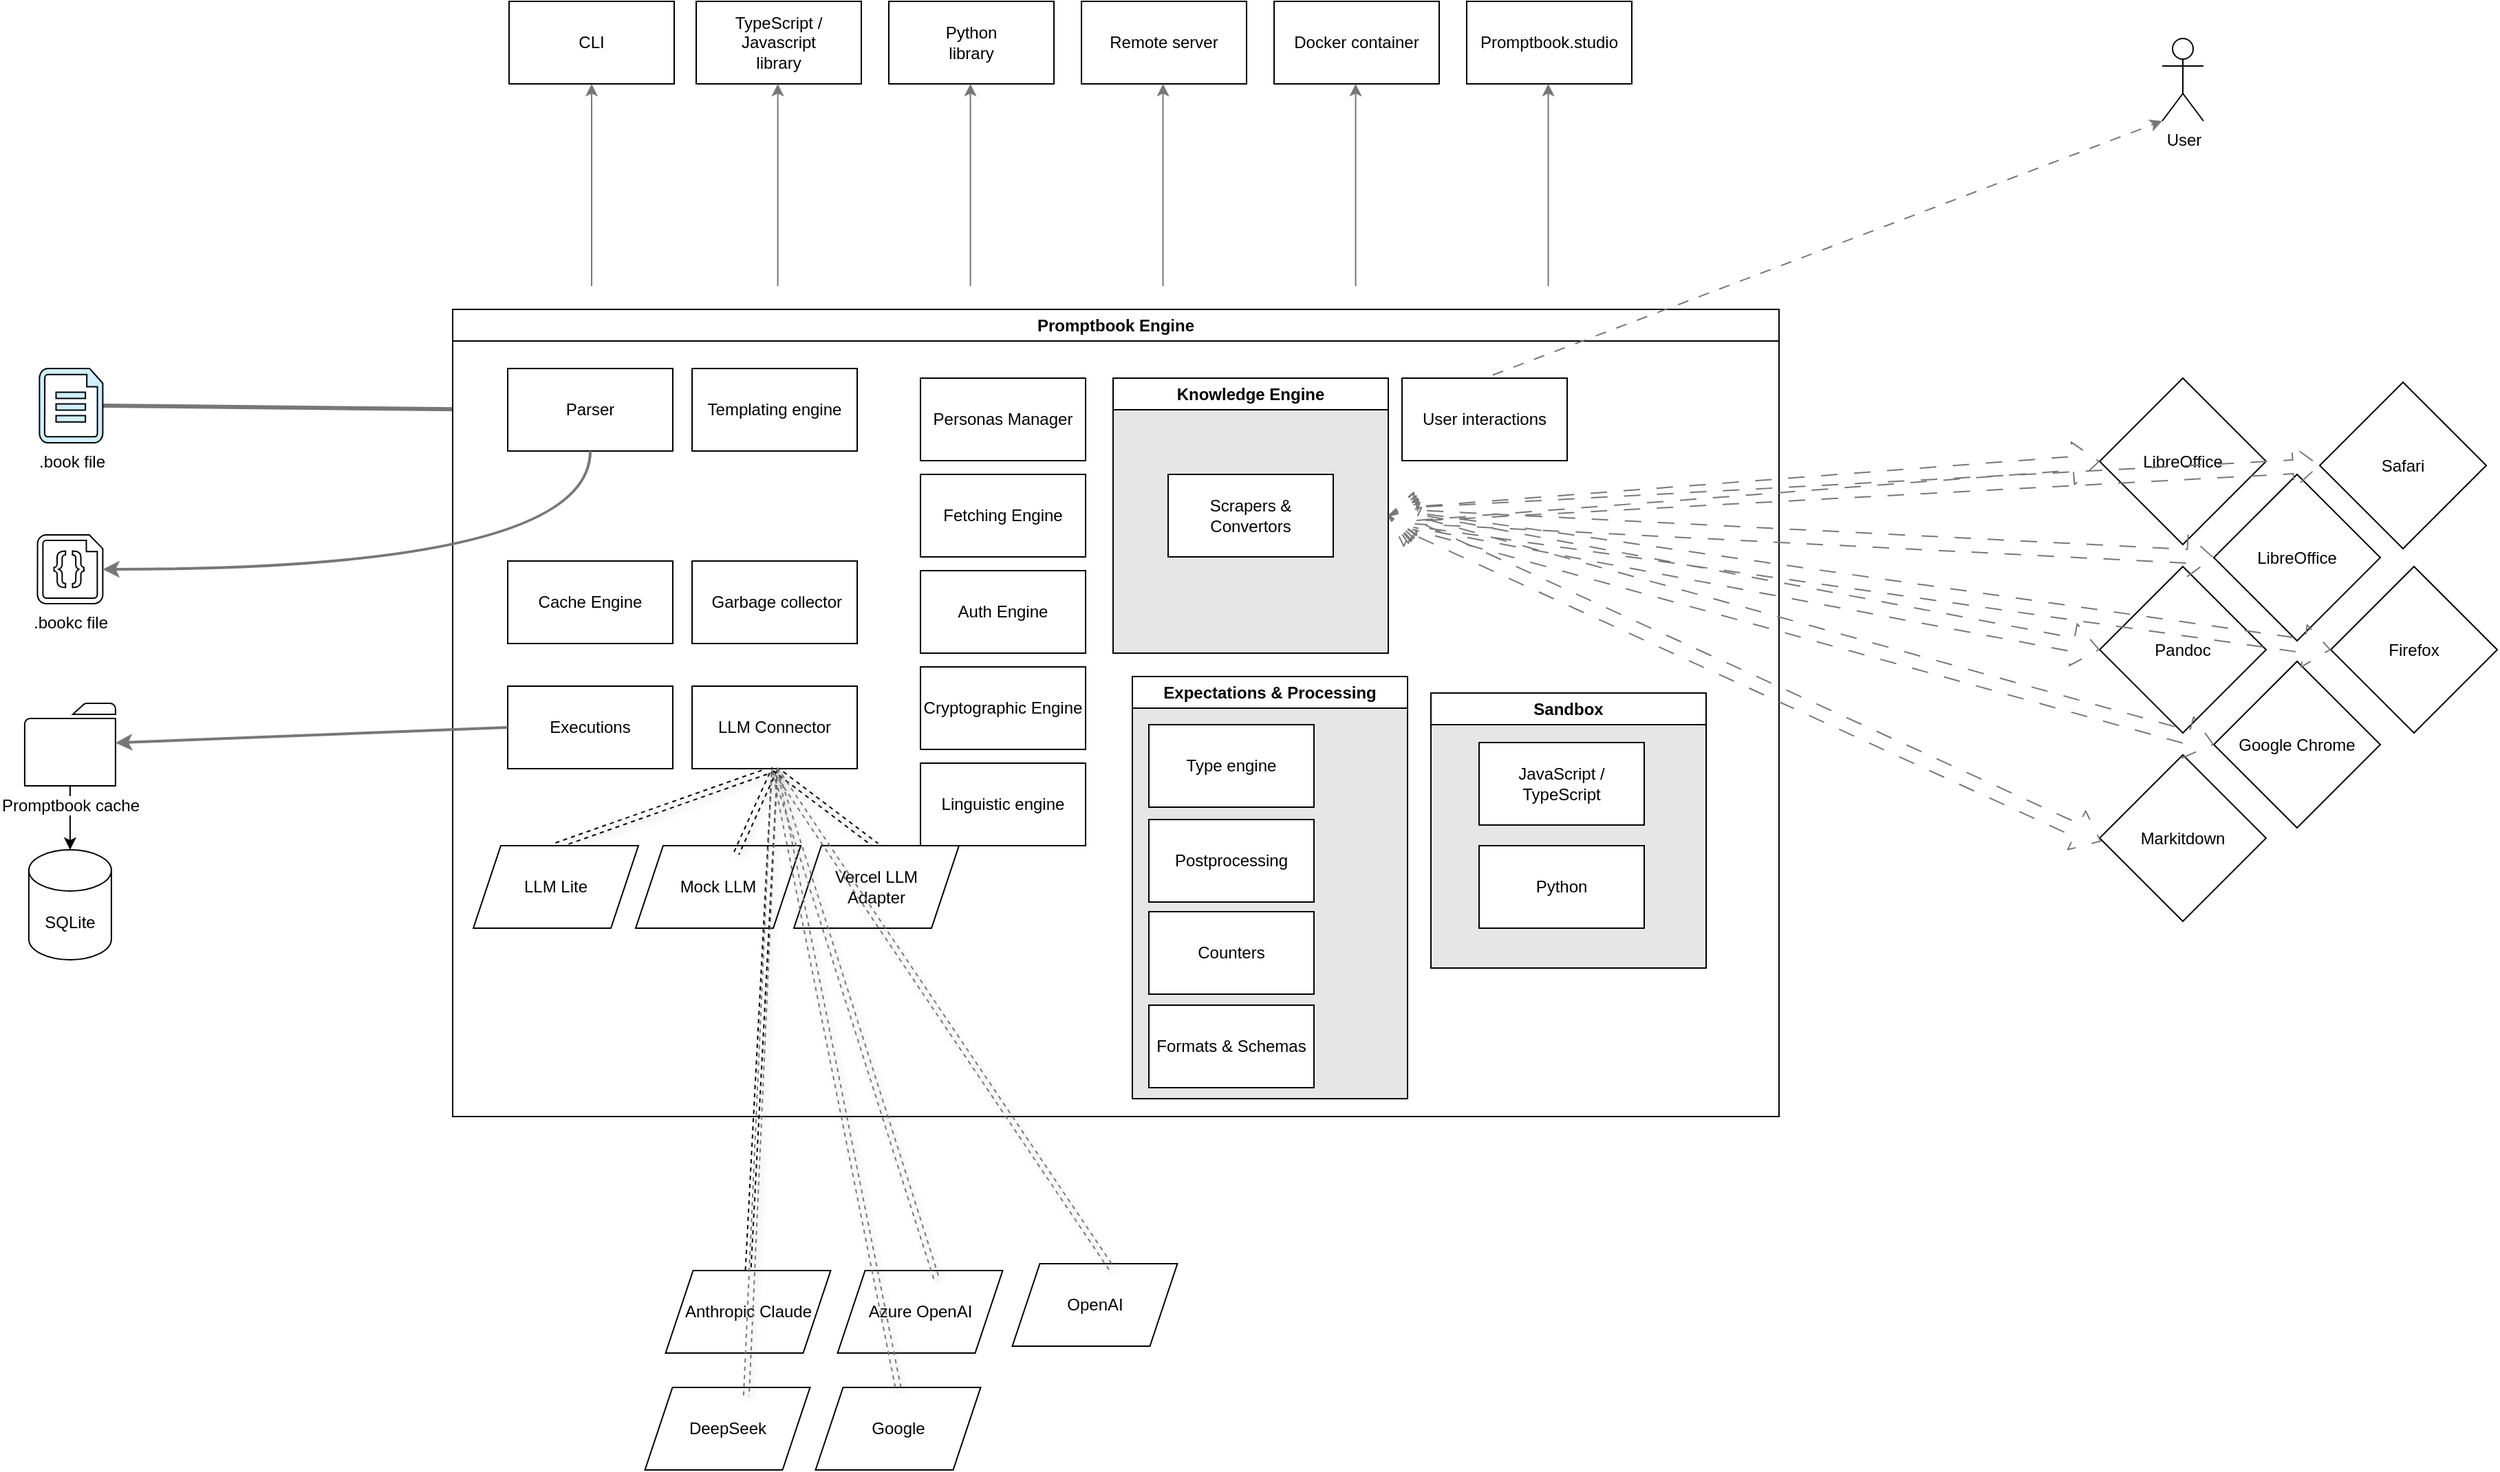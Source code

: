 <mxfile scale="1" border="0" disableSvgWarning="true" linkTarget="_blank">
    <diagram name="Page-1" id="zo4WBBcyATChdUDADUly">
        <mxGraphModel dx="1649" dy="899" grid="1" gridSize="10" guides="1" tooltips="1" connect="1" arrows="1" fold="1" page="0" pageScale="1" pageWidth="850" pageHeight="1100" math="0" shadow="0">
            <root>
                <mxCell id="0"/>
                <mxCell id="1" parent="0"/>
                <mxCell id="4" value=".bookc file" style="verticalLabelPosition=bottom;html=1;verticalAlign=top;align=center;shape=mxgraph.azure.code_file;pointerEvents=1;strokeColor=default;fillColor=#FFFFFF;labelBackgroundColor=default;" parent="1" vertex="1">
                    <mxGeometry x="-120.8" y="301" width="47.5" height="50" as="geometry"/>
                </mxCell>
                <mxCell id="91" style="edgeStyle=none;html=1;exitX=1;exitY=0.5;exitDx=0;exitDy=0;exitPerimeter=0;entryX=0;entryY=0.5;entryDx=0;entryDy=0;strokeWidth=3;strokeColor=#777777;" parent="1" source="5" target="9" edge="1">
                    <mxGeometry relative="1" as="geometry"/>
                </mxCell>
                <mxCell id="5" value=".book file" style="verticalLabelPosition=bottom;html=1;verticalAlign=top;align=center;strokeColor=#000000;fillColor=#CEF0FF;shape=mxgraph.azure.cloud_services_configuration_file;pointerEvents=1;labelBackgroundColor=default;" parent="1" vertex="1">
                    <mxGeometry x="-119.3" y="180" width="46" height="54" as="geometry"/>
                </mxCell>
                <mxCell id="112" value="" style="edgeStyle=none;html=1;labelBackgroundColor=default;" edge="1" parent="1" source="6" target="10">
                    <mxGeometry relative="1" as="geometry"/>
                </mxCell>
                <mxCell id="6" value="Promptbook cache" style="pointerEvents=1;shadow=0;dashed=0;html=1;strokeColor=default;fillColor=default;labelPosition=center;verticalLabelPosition=bottom;verticalAlign=top;outlineConnect=0;align=center;shape=mxgraph.office.concepts.folder;labelBackgroundColor=default;" parent="1" vertex="1">
                    <mxGeometry x="-130.05" y="423.5" width="66" height="60" as="geometry"/>
                </mxCell>
                <mxCell id="10" value="SQLite" style="shape=cylinder3;whiteSpace=wrap;html=1;boundedLbl=1;backgroundOutline=1;size=15;labelBackgroundColor=default;" parent="1" vertex="1">
                    <mxGeometry x="-127.05" y="530" width="60" height="80" as="geometry"/>
                </mxCell>
                <mxCell id="15" value="Promptbook Engine" style="swimlane;whiteSpace=wrap;html=1;fillStyle=solid;gradientColor=none;swimlaneFillColor=default;" parent="1" vertex="1">
                    <mxGeometry x="181" y="137" width="964" height="587" as="geometry"/>
                </mxCell>
                <mxCell id="9" value="Parser" style="rounded=0;whiteSpace=wrap;html=1;" parent="15" vertex="1">
                    <mxGeometry x="40" y="43" width="120" height="60" as="geometry"/>
                </mxCell>
                <mxCell id="99" style="html=1;exitX=0.5;exitY=1;exitDx=0;exitDy=0;entryX=0.5;entryY=0;entryDx=0;entryDy=0;dashed=1;shape=link;flowAnimation=1;shadow=1;" parent="15" source="11" target="79" edge="1">
                    <mxGeometry relative="1" as="geometry"/>
                </mxCell>
                <mxCell id="101" style="html=1;exitX=0.5;exitY=1;exitDx=0;exitDy=0;entryX=0.5;entryY=0;entryDx=0;entryDy=0;dashed=1;shape=link;flowAnimation=1;shadow=1;" parent="15" source="11" target="82" edge="1">
                    <mxGeometry relative="1" as="geometry"/>
                </mxCell>
                <mxCell id="11" value="LLM Connector" style="rounded=0;whiteSpace=wrap;html=1;" parent="15" vertex="1">
                    <mxGeometry x="174" y="274" width="120" height="60" as="geometry"/>
                </mxCell>
                <mxCell id="38" value="Knowledge Engine" style="swimlane;whiteSpace=wrap;html=1;swimlaneFillColor=#E6E6E6;" parent="15" vertex="1">
                    <mxGeometry x="480" y="50" width="200" height="200" as="geometry"/>
                </mxCell>
                <mxCell id="35" value="Scrapers &amp;amp; Convertors" style="rounded=0;whiteSpace=wrap;html=1;labelBackgroundColor=none;" parent="38" vertex="1">
                    <mxGeometry x="40" y="70" width="120" height="60" as="geometry"/>
                </mxCell>
                <mxCell id="40" value="Personas Manager" style="rounded=0;whiteSpace=wrap;html=1;" parent="15" vertex="1">
                    <mxGeometry x="340" y="50" width="120" height="60" as="geometry"/>
                </mxCell>
                <mxCell id="42" value="Fetching Engine" style="rounded=0;whiteSpace=wrap;html=1;" parent="15" vertex="1">
                    <mxGeometry x="340" y="120" width="120" height="60" as="geometry"/>
                </mxCell>
                <mxCell id="43" value="Auth Engine" style="rounded=0;whiteSpace=wrap;html=1;" parent="15" vertex="1">
                    <mxGeometry x="340" y="190" width="120" height="60" as="geometry"/>
                </mxCell>
                <mxCell id="44" value="Cryptographic Engine" style="rounded=0;whiteSpace=wrap;html=1;" parent="15" vertex="1">
                    <mxGeometry x="340" y="260" width="120" height="60" as="geometry"/>
                </mxCell>
                <mxCell id="45" value="Linguistic engine" style="rounded=0;whiteSpace=wrap;html=1;" parent="15" vertex="1">
                    <mxGeometry x="340" y="330" width="120" height="60" as="geometry"/>
                </mxCell>
                <mxCell id="47" value="Cache Engine" style="rounded=0;whiteSpace=wrap;html=1;" parent="15" vertex="1">
                    <mxGeometry x="40" y="183" width="120" height="60" as="geometry"/>
                </mxCell>
                <mxCell id="48" value="&amp;nbsp;Garbage collector" style="rounded=0;whiteSpace=wrap;html=1;" parent="15" vertex="1">
                    <mxGeometry x="174" y="183" width="120" height="60" as="geometry"/>
                </mxCell>
                <mxCell id="49" value="Templating engine" style="rounded=0;whiteSpace=wrap;html=1;" parent="15" vertex="1">
                    <mxGeometry x="174" y="43" width="120" height="60" as="geometry"/>
                </mxCell>
                <mxCell id="51" value="User interactions" style="rounded=0;whiteSpace=wrap;html=1;" parent="15" vertex="1">
                    <mxGeometry x="690" y="50" width="120" height="60" as="geometry"/>
                </mxCell>
                <mxCell id="53" value="Sandbox" style="swimlane;whiteSpace=wrap;html=1;swimlaneFillColor=#E6E6E6;" parent="15" vertex="1">
                    <mxGeometry x="711" y="279" width="200" height="200" as="geometry"/>
                </mxCell>
                <mxCell id="52" value="JavaScript / TypeScript" style="rounded=0;whiteSpace=wrap;html=1;" parent="53" vertex="1">
                    <mxGeometry x="35" y="36" width="120" height="60" as="geometry"/>
                </mxCell>
                <mxCell id="55" value="Python" style="rounded=0;whiteSpace=wrap;html=1;" parent="53" vertex="1">
                    <mxGeometry x="35" y="111" width="120" height="60" as="geometry"/>
                </mxCell>
                <mxCell id="79" value="LLM Lite" style="shape=parallelogram;perimeter=parallelogramPerimeter;whiteSpace=wrap;html=1;fixedSize=1;" parent="15" vertex="1">
                    <mxGeometry x="15" y="390" width="120" height="60" as="geometry"/>
                </mxCell>
                <mxCell id="80" value="Mock LLM" style="shape=parallelogram;perimeter=parallelogramPerimeter;whiteSpace=wrap;html=1;fixedSize=1;" parent="15" vertex="1">
                    <mxGeometry x="133" y="390" width="120" height="60" as="geometry"/>
                </mxCell>
                <mxCell id="82" value="Vercel LLM&lt;br&gt;Adapter" style="shape=parallelogram;perimeter=parallelogramPerimeter;whiteSpace=wrap;html=1;fixedSize=1;" parent="15" vertex="1">
                    <mxGeometry x="248" y="390" width="120" height="60" as="geometry"/>
                </mxCell>
                <mxCell id="84" value="Expectations &amp;amp; Processing" style="swimlane;whiteSpace=wrap;html=1;swimlaneFillColor=#E6E6E6;" parent="15" vertex="1">
                    <mxGeometry x="494" y="267" width="200" height="307" as="geometry"/>
                </mxCell>
                <mxCell id="46" value="Type engine" style="rounded=0;whiteSpace=wrap;html=1;" parent="84" vertex="1">
                    <mxGeometry x="12" y="35" width="120" height="60" as="geometry"/>
                </mxCell>
                <mxCell id="87" value="Postprocessing" style="rounded=0;whiteSpace=wrap;html=1;" parent="84" vertex="1">
                    <mxGeometry x="12" y="104" width="120" height="60" as="geometry"/>
                </mxCell>
                <mxCell id="88" value="Counters" style="rounded=0;whiteSpace=wrap;html=1;" parent="84" vertex="1">
                    <mxGeometry x="12" y="171" width="120" height="60" as="geometry"/>
                </mxCell>
                <mxCell id="89" value="Formats &amp;amp; Schemas" style="rounded=0;whiteSpace=wrap;html=1;" parent="84" vertex="1">
                    <mxGeometry x="12" y="239" width="120" height="60" as="geometry"/>
                </mxCell>
                <mxCell id="93" value="Executions" style="rounded=0;whiteSpace=wrap;html=1;" parent="15" vertex="1">
                    <mxGeometry x="40" y="274" width="120" height="60" as="geometry"/>
                </mxCell>
                <mxCell id="100" style="html=1;exitX=0.5;exitY=1;exitDx=0;exitDy=0;entryX=0.61;entryY=0.095;entryDx=0;entryDy=0;entryPerimeter=0;dashed=1;shape=link;flowAnimation=1;shadow=1;" parent="15" source="11" target="80" edge="1">
                    <mxGeometry relative="1" as="geometry"/>
                </mxCell>
                <mxCell id="18" value="Anthropic Claude" style="shape=parallelogram;perimeter=parallelogramPerimeter;whiteSpace=wrap;html=1;fixedSize=1;" parent="1" vertex="1">
                    <mxGeometry x="335.75" y="836" width="120" height="60" as="geometry"/>
                </mxCell>
                <mxCell id="20" value="LibreOffice" style="rhombus;whiteSpace=wrap;html=1;" parent="1" vertex="1">
                    <mxGeometry x="1378" y="187" width="121" height="121" as="geometry"/>
                </mxCell>
                <mxCell id="23" value="TypeScript /&lt;br&gt;Javascript&lt;br&gt;library" style="rounded=0;whiteSpace=wrap;html=1;" parent="1" vertex="1">
                    <mxGeometry x="358" y="-87" width="120" height="60" as="geometry"/>
                </mxCell>
                <mxCell id="24" value="Python&lt;br&gt;library" style="rounded=0;whiteSpace=wrap;html=1;" parent="1" vertex="1">
                    <mxGeometry x="498" y="-87" width="120" height="60" as="geometry"/>
                </mxCell>
                <mxCell id="25" value="Remote server" style="rounded=0;whiteSpace=wrap;html=1;" parent="1" vertex="1">
                    <mxGeometry x="638" y="-87" width="120" height="60" as="geometry"/>
                </mxCell>
                <mxCell id="26" value="Docker container" style="rounded=0;whiteSpace=wrap;html=1;" parent="1" vertex="1">
                    <mxGeometry x="778" y="-87" width="120" height="60" as="geometry"/>
                </mxCell>
                <UserObject label="Promptbook.studio" link="https://promptbook.studio/" id="27">
                    <mxCell style="rounded=0;whiteSpace=wrap;html=1;" parent="1" vertex="1">
                        <mxGeometry x="918" y="-87" width="120" height="60" as="geometry"/>
                    </mxCell>
                </UserObject>
                <mxCell id="36" style="html=1;entryX=0;entryY=0.5;entryDx=0;entryDy=0;strokeColor=#777777;rounded=1;shape=flexArrow;exitX=1;exitY=0.5;exitDx=0;exitDy=0;endArrow=block;startArrow=block;dashed=1;dashPattern=12 12;flowAnimation=1;" parent="1" source="38" target="20" edge="1">
                    <mxGeometry relative="1" as="geometry">
                        <mxPoint x="933" y="307" as="sourcePoint"/>
                    </mxGeometry>
                </mxCell>
                <mxCell id="50" value="User" style="shape=umlActor;verticalLabelPosition=bottom;verticalAlign=top;html=1;outlineConnect=0;labelBackgroundColor=default;textShadow=0;" parent="1" vertex="1">
                    <mxGeometry x="1423.5" y="-60" width="30" height="60" as="geometry"/>
                </mxCell>
                <mxCell id="56" style="edgeStyle=none;html=1;entryX=0.5;entryY=1;entryDx=0;entryDy=0;shadow=0;flowAnimation=0;jumpStyle=none;fillColor=#dae8fc;strokeColor=#777777;" parent="1" edge="1" target="57">
                    <mxGeometry relative="1" as="geometry">
                        <mxPoint x="282" y="103" as="targetPoint"/>
                        <mxPoint x="282" y="120" as="sourcePoint"/>
                    </mxGeometry>
                </mxCell>
                <mxCell id="57" value="CLI" style="rounded=0;whiteSpace=wrap;html=1;" parent="1" vertex="1">
                    <mxGeometry x="222" y="-87" width="120" height="60" as="geometry"/>
                </mxCell>
                <mxCell id="58" style="edgeStyle=none;html=1;exitX=0.5;exitY=0;exitDx=0;exitDy=0;entryX=0;entryY=1;entryDx=0;entryDy=0;entryPerimeter=0;flowAnimation=1;strokeColor=#777777;" parent="1" source="51" target="50" edge="1">
                    <mxGeometry relative="1" as="geometry"/>
                </mxCell>
                <mxCell id="62" value="Pandoc" style="rhombus;whiteSpace=wrap;html=1;" parent="1" vertex="1">
                    <mxGeometry x="1378" y="324" width="121" height="121" as="geometry"/>
                </mxCell>
                <mxCell id="63" value="Markitdown" style="rhombus;whiteSpace=wrap;html=1;" parent="1" vertex="1">
                    <mxGeometry x="1378" y="461" width="121" height="121" as="geometry"/>
                </mxCell>
                <mxCell id="64" value="LibreOffice" style="rhombus;whiteSpace=wrap;html=1;" parent="1" vertex="1">
                    <mxGeometry x="1461" y="257" width="121" height="121" as="geometry"/>
                </mxCell>
                <mxCell id="65" value="Google Chrome" style="rhombus;whiteSpace=wrap;html=1;" parent="1" vertex="1">
                    <mxGeometry x="1461" y="393" width="121" height="121" as="geometry"/>
                </mxCell>
                <mxCell id="66" value="Firefox" style="rhombus;whiteSpace=wrap;html=1;" parent="1" vertex="1">
                    <mxGeometry x="1546" y="324" width="121" height="121" as="geometry"/>
                </mxCell>
                <mxCell id="67" value="Safari" style="rhombus;whiteSpace=wrap;html=1;" parent="1" vertex="1">
                    <mxGeometry x="1538" y="190" width="121" height="121" as="geometry"/>
                </mxCell>
                <mxCell id="68" style="html=1;exitX=1;exitY=0.5;exitDx=0;exitDy=0;entryX=0;entryY=0.5;entryDx=0;entryDy=0;shape=flexArrow;endArrow=block;startArrow=block;dashed=1;dashPattern=12 12;flowAnimation=1;strokeColor=#777777;" parent="1" source="38" target="64" edge="1">
                    <mxGeometry relative="1" as="geometry"/>
                </mxCell>
                <mxCell id="69" style="html=1;exitX=1;exitY=0.5;exitDx=0;exitDy=0;entryX=0;entryY=0.5;entryDx=0;entryDy=0;shape=flexArrow;endArrow=block;startArrow=block;dashed=1;dashPattern=12 12;flowAnimation=1;strokeColor=#777777;" parent="1" source="38" target="67" edge="1">
                    <mxGeometry relative="1" as="geometry"/>
                </mxCell>
                <mxCell id="70" style="html=1;exitX=1;exitY=0.5;exitDx=0;exitDy=0;entryX=0;entryY=0.5;entryDx=0;entryDy=0;shape=flexArrow;endArrow=block;startArrow=block;dashed=1;dashPattern=12 12;flowAnimation=1;strokeColor=#777777;" parent="1" source="38" target="66" edge="1">
                    <mxGeometry relative="1" as="geometry"/>
                </mxCell>
                <mxCell id="71" style="html=1;exitX=1;exitY=0.5;exitDx=0;exitDy=0;entryX=0;entryY=0.5;entryDx=0;entryDy=0;shape=flexArrow;endArrow=block;startArrow=block;dashed=1;dashPattern=12 12;flowAnimation=1;strokeColor=#777777;" parent="1" source="38" target="62" edge="1">
                    <mxGeometry relative="1" as="geometry"/>
                </mxCell>
                <mxCell id="72" style="html=1;exitX=1;exitY=0.5;exitDx=0;exitDy=0;entryX=0;entryY=0.5;entryDx=0;entryDy=0;shape=flexArrow;endArrow=block;startArrow=block;dashed=1;dashPattern=12 12;flowAnimation=1;strokeColor=#777777;" parent="1" source="38" target="65" edge="1">
                    <mxGeometry relative="1" as="geometry"/>
                </mxCell>
                <mxCell id="73" style="html=1;exitX=1;exitY=0.5;exitDx=0;exitDy=0;entryX=0.009;entryY=0.52;entryDx=0;entryDy=0;entryPerimeter=0;shape=flexArrow;endArrow=block;startArrow=block;dashed=1;dashPattern=12 12;flowAnimation=1;strokeColor=#777777;" parent="1" source="38" target="63" edge="1">
                    <mxGeometry relative="1" as="geometry"/>
                </mxCell>
                <mxCell id="74" value="Azure OpenAI" style="shape=parallelogram;perimeter=parallelogramPerimeter;whiteSpace=wrap;html=1;fixedSize=1;" parent="1" vertex="1">
                    <mxGeometry x="460.75" y="836" width="120" height="60" as="geometry"/>
                </mxCell>
                <mxCell id="76" value="OpenAI" style="shape=parallelogram;perimeter=parallelogramPerimeter;whiteSpace=wrap;html=1;fixedSize=1;" parent="1" vertex="1">
                    <mxGeometry x="587.75" y="831" width="120" height="60" as="geometry"/>
                </mxCell>
                <mxCell id="77" value="DeepSeek" style="shape=parallelogram;perimeter=parallelogramPerimeter;whiteSpace=wrap;html=1;fixedSize=1;" parent="1" vertex="1">
                    <mxGeometry x="320.75" y="921" width="120" height="60" as="geometry"/>
                </mxCell>
                <mxCell id="78" value="Google" style="shape=parallelogram;perimeter=parallelogramPerimeter;whiteSpace=wrap;html=1;fixedSize=1;" parent="1" vertex="1">
                    <mxGeometry x="444.75" y="921" width="120" height="60" as="geometry"/>
                </mxCell>
                <mxCell id="92" style="edgeStyle=orthogonalEdgeStyle;html=1;exitX=0.5;exitY=1;exitDx=0;exitDy=0;entryX=1;entryY=0.5;entryDx=0;entryDy=0;entryPerimeter=0;curved=1;strokeWidth=2;strokeColor=#777777;" parent="1" source="9" target="4" edge="1">
                    <mxGeometry relative="1" as="geometry"/>
                </mxCell>
                <mxCell id="94" style="edgeStyle=none;html=1;exitX=0;exitY=0.5;exitDx=0;exitDy=0;strokeWidth=2;strokeColor=#777777;" parent="1" source="93" target="6" edge="1">
                    <mxGeometry relative="1" as="geometry"/>
                </mxCell>
                <mxCell id="95" style="html=1;exitX=0.5;exitY=1;exitDx=0;exitDy=0;entryX=0.5;entryY=0;entryDx=0;entryDy=0;dashed=1;shape=link;" parent="1" source="11" target="18" edge="1">
                    <mxGeometry relative="1" as="geometry"/>
                </mxCell>
                <mxCell id="97" style="html=1;exitX=0.5;exitY=1;exitDx=0;exitDy=0;entryX=0.599;entryY=0.097;entryDx=0;entryDy=0;entryPerimeter=0;dashed=1;shape=link;flowAnimation=1;shadow=1;strokeColor=#777777;" parent="1" source="11" target="74" edge="1">
                    <mxGeometry relative="1" as="geometry"/>
                </mxCell>
                <mxCell id="98" style="html=1;exitX=0.5;exitY=1;exitDx=0;exitDy=0;entryX=0.601;entryY=0.059;entryDx=0;entryDy=0;entryPerimeter=0;dashed=1;shape=link;flowAnimation=1;shadow=1;strokeColor=#777777;" parent="1" source="11" target="76" edge="1">
                    <mxGeometry relative="1" as="geometry"/>
                </mxCell>
                <mxCell id="102" style="html=1;exitX=0.5;exitY=1;exitDx=0;exitDy=0;entryX=0.614;entryY=0.105;entryDx=0;entryDy=0;entryPerimeter=0;dashed=1;shape=link;flowAnimation=1;shadow=1;strokeColor=#777777;" parent="1" source="11" target="77" edge="1">
                    <mxGeometry relative="1" as="geometry"/>
                </mxCell>
                <mxCell id="103" style="html=1;exitX=0.5;exitY=1;exitDx=0;exitDy=0;entryX=0.5;entryY=0;entryDx=0;entryDy=0;dashed=1;shape=link;flowAnimation=1;shadow=1;strokeColor=#777777;" parent="1" source="11" target="78" edge="1">
                    <mxGeometry relative="1" as="geometry"/>
                </mxCell>
                <mxCell id="105" style="edgeStyle=none;html=1;entryX=0.5;entryY=1;entryDx=0;entryDy=0;jumpStyle=none;shadow=0;fillColor=#dae8fc;strokeColor=#777777;" edge="1" parent="1">
                    <mxGeometry relative="1" as="geometry">
                        <mxPoint x="417.29" y="-27" as="targetPoint"/>
                        <mxPoint x="417.29" y="120" as="sourcePoint"/>
                    </mxGeometry>
                </mxCell>
                <mxCell id="106" style="edgeStyle=none;html=1;entryX=0.5;entryY=1;entryDx=0;entryDy=0;jumpStyle=none;shadow=0;fillColor=#dae8fc;strokeColor=#777777;" edge="1" parent="1">
                    <mxGeometry relative="1" as="geometry">
                        <mxPoint x="557.29" y="-27" as="targetPoint"/>
                        <mxPoint x="557.29" y="120" as="sourcePoint"/>
                    </mxGeometry>
                </mxCell>
                <mxCell id="107" style="edgeStyle=none;html=1;entryX=0.5;entryY=1;entryDx=0;entryDy=0;jumpStyle=none;shadow=0;fillColor=#dae8fc;strokeColor=#777777;" edge="1" parent="1">
                    <mxGeometry relative="1" as="geometry">
                        <mxPoint x="697.29" y="-27" as="targetPoint"/>
                        <mxPoint x="697.29" y="120" as="sourcePoint"/>
                    </mxGeometry>
                </mxCell>
                <mxCell id="108" style="edgeStyle=none;html=1;entryX=0.5;entryY=1;entryDx=0;entryDy=0;jumpStyle=none;shadow=0;fillColor=#dae8fc;strokeColor=#777777;" edge="1" parent="1">
                    <mxGeometry relative="1" as="geometry">
                        <mxPoint x="837.29" y="-27" as="targetPoint"/>
                        <mxPoint x="837.29" y="120" as="sourcePoint"/>
                    </mxGeometry>
                </mxCell>
                <mxCell id="109" style="edgeStyle=none;html=1;entryX=0.5;entryY=1;entryDx=0;entryDy=0;jumpStyle=none;shadow=0;fillColor=#dae8fc;strokeColor=#777777;" edge="1" parent="1">
                    <mxGeometry relative="1" as="geometry">
                        <mxPoint x="977.29" y="-27" as="targetPoint"/>
                        <mxPoint x="977.29" y="120" as="sourcePoint"/>
                    </mxGeometry>
                </mxCell>
            </root>
        </mxGraphModel>
    </diagram>
</mxfile>